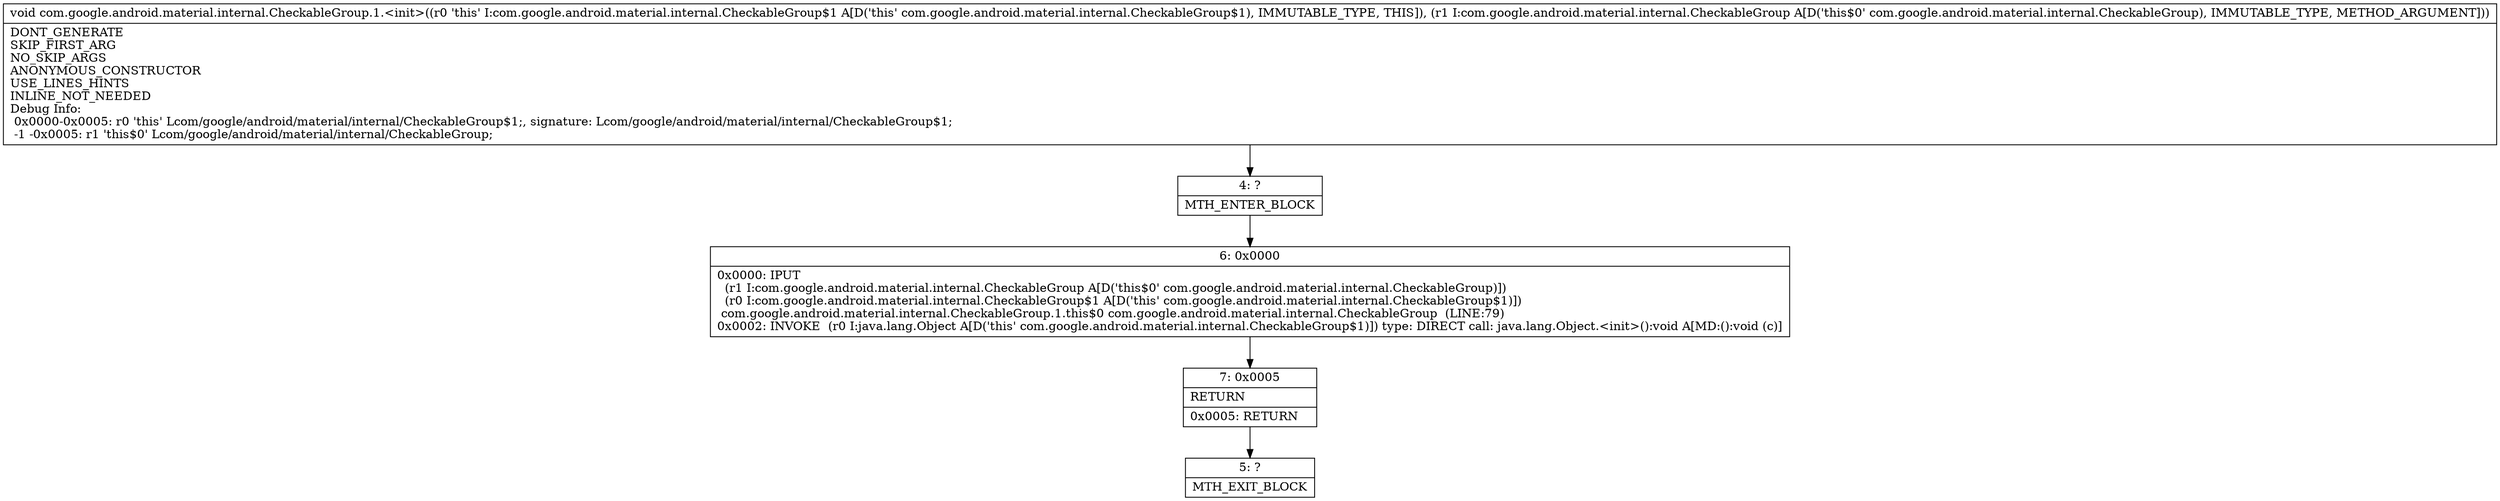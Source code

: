 digraph "CFG forcom.google.android.material.internal.CheckableGroup.1.\<init\>(Lcom\/google\/android\/material\/internal\/CheckableGroup;)V" {
Node_4 [shape=record,label="{4\:\ ?|MTH_ENTER_BLOCK\l}"];
Node_6 [shape=record,label="{6\:\ 0x0000|0x0000: IPUT  \l  (r1 I:com.google.android.material.internal.CheckableGroup A[D('this$0' com.google.android.material.internal.CheckableGroup)])\l  (r0 I:com.google.android.material.internal.CheckableGroup$1 A[D('this' com.google.android.material.internal.CheckableGroup$1)])\l com.google.android.material.internal.CheckableGroup.1.this$0 com.google.android.material.internal.CheckableGroup  (LINE:79)\l0x0002: INVOKE  (r0 I:java.lang.Object A[D('this' com.google.android.material.internal.CheckableGroup$1)]) type: DIRECT call: java.lang.Object.\<init\>():void A[MD:():void (c)]\l}"];
Node_7 [shape=record,label="{7\:\ 0x0005|RETURN\l|0x0005: RETURN   \l}"];
Node_5 [shape=record,label="{5\:\ ?|MTH_EXIT_BLOCK\l}"];
MethodNode[shape=record,label="{void com.google.android.material.internal.CheckableGroup.1.\<init\>((r0 'this' I:com.google.android.material.internal.CheckableGroup$1 A[D('this' com.google.android.material.internal.CheckableGroup$1), IMMUTABLE_TYPE, THIS]), (r1 I:com.google.android.material.internal.CheckableGroup A[D('this$0' com.google.android.material.internal.CheckableGroup), IMMUTABLE_TYPE, METHOD_ARGUMENT]))  | DONT_GENERATE\lSKIP_FIRST_ARG\lNO_SKIP_ARGS\lANONYMOUS_CONSTRUCTOR\lUSE_LINES_HINTS\lINLINE_NOT_NEEDED\lDebug Info:\l  0x0000\-0x0005: r0 'this' Lcom\/google\/android\/material\/internal\/CheckableGroup$1;, signature: Lcom\/google\/android\/material\/internal\/CheckableGroup$1;\l  \-1 \-0x0005: r1 'this$0' Lcom\/google\/android\/material\/internal\/CheckableGroup;\l}"];
MethodNode -> Node_4;Node_4 -> Node_6;
Node_6 -> Node_7;
Node_7 -> Node_5;
}

